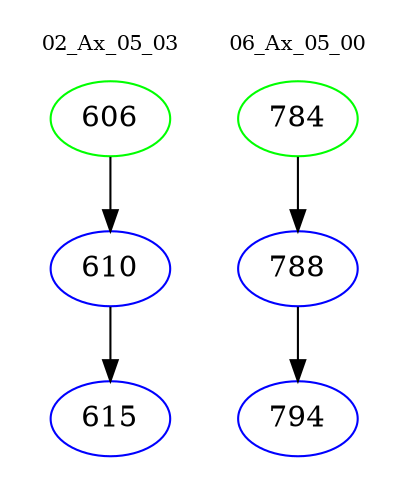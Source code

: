 digraph{
subgraph cluster_0 {
color = white
label = "02_Ax_05_03";
fontsize=10;
T0_606 [label="606", color="green"]
T0_606 -> T0_610 [color="black"]
T0_610 [label="610", color="blue"]
T0_610 -> T0_615 [color="black"]
T0_615 [label="615", color="blue"]
}
subgraph cluster_1 {
color = white
label = "06_Ax_05_00";
fontsize=10;
T1_784 [label="784", color="green"]
T1_784 -> T1_788 [color="black"]
T1_788 [label="788", color="blue"]
T1_788 -> T1_794 [color="black"]
T1_794 [label="794", color="blue"]
}
}
